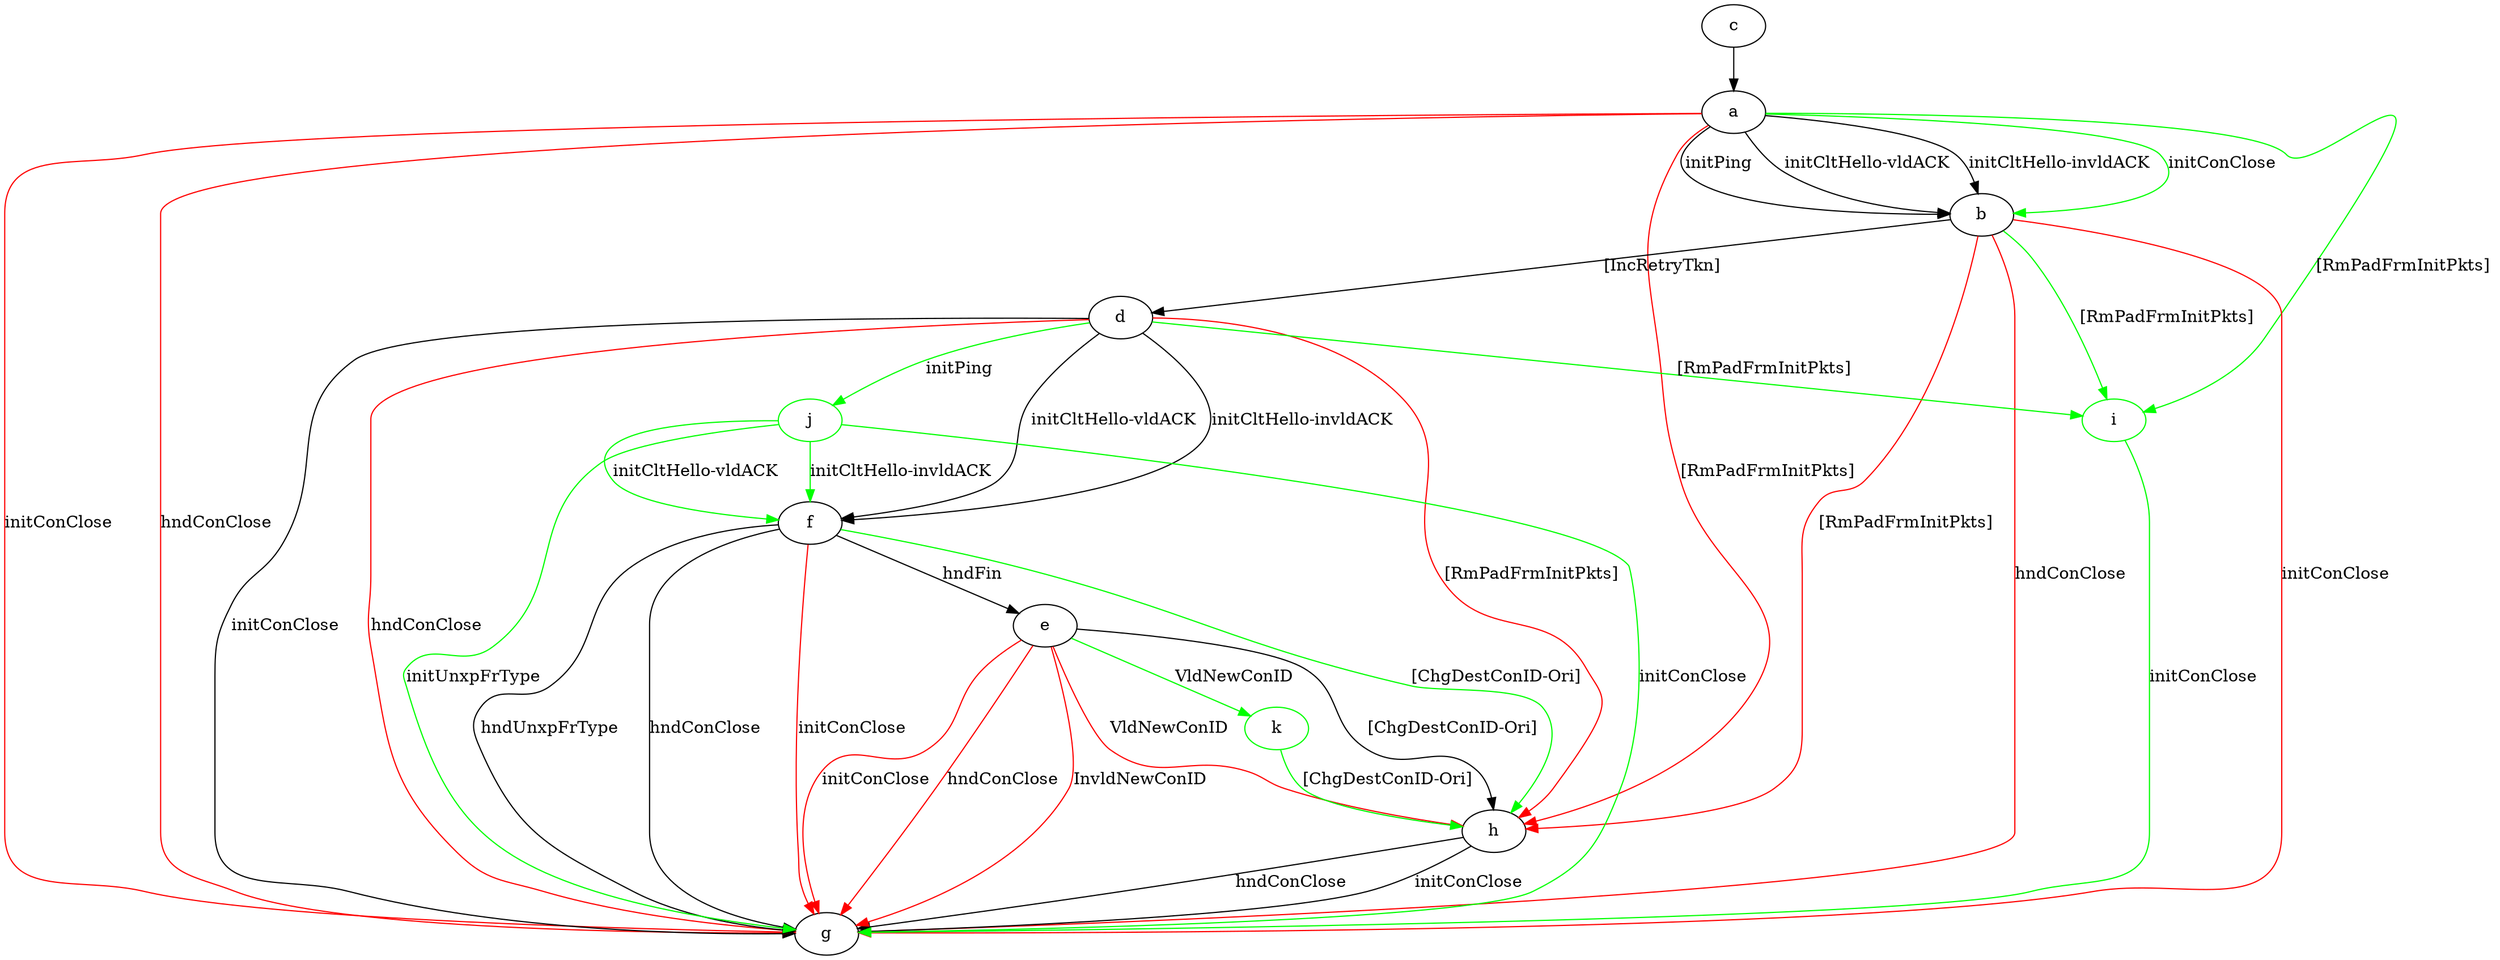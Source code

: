 digraph "" {
	a -> b	[key=0,
		label="initPing "];
	a -> b	[key=1,
		label="initCltHello-vldACK "];
	a -> b	[key=2,
		label="initCltHello-invldACK "];
	a -> b	[key=3,
		color=green,
		label="initConClose "];
	a -> g	[key=0,
		color=red,
		label="initConClose "];
	a -> g	[key=1,
		color=red,
		label="hndConClose "];
	a -> h	[key=0,
		color=red,
		label="[RmPadFrmInitPkts] "];
	i	[color=green];
	a -> i	[key=0,
		color=green,
		label="[RmPadFrmInitPkts] "];
	b -> d	[key=0,
		label="[IncRetryTkn] "];
	b -> g	[key=0,
		color=red,
		label="initConClose "];
	b -> g	[key=1,
		color=red,
		label="hndConClose "];
	b -> h	[key=0,
		color=red,
		label="[RmPadFrmInitPkts] "];
	b -> i	[key=0,
		color=green,
		label="[RmPadFrmInitPkts] "];
	c -> a	[key=0];
	d -> f	[key=0,
		label="initCltHello-vldACK "];
	d -> f	[key=1,
		label="initCltHello-invldACK "];
	d -> g	[key=0,
		label="initConClose "];
	d -> g	[key=1,
		color=red,
		label="hndConClose "];
	d -> h	[key=0,
		color=red,
		label="[RmPadFrmInitPkts] "];
	d -> i	[key=0,
		color=green,
		label="[RmPadFrmInitPkts] "];
	j	[color=green];
	d -> j	[key=0,
		color=green,
		label="initPing "];
	e -> g	[key=0,
		color=red,
		label="initConClose "];
	e -> g	[key=1,
		color=red,
		label="hndConClose "];
	e -> g	[key=2,
		color=red,
		label="InvldNewConID "];
	e -> h	[key=0,
		label="[ChgDestConID-Ori] "];
	e -> h	[key=1,
		color=red,
		label="VldNewConID "];
	k	[color=green];
	e -> k	[key=0,
		color=green,
		label="VldNewConID "];
	f -> e	[key=0,
		label="hndFin "];
	f -> g	[key=0,
		label="hndUnxpFrType "];
	f -> g	[key=1,
		label="hndConClose "];
	f -> g	[key=2,
		color=red,
		label="initConClose "];
	f -> h	[key=0,
		color=green,
		label="[ChgDestConID-Ori] "];
	h -> g	[key=0,
		label="initConClose "];
	h -> g	[key=1,
		label="hndConClose "];
	i -> g	[key=0,
		color=green,
		label="initConClose "];
	j -> f	[key=0,
		color=green,
		label="initCltHello-vldACK "];
	j -> f	[key=1,
		color=green,
		label="initCltHello-invldACK "];
	j -> g	[key=0,
		color=green,
		label="initConClose "];
	j -> g	[key=1,
		color=green,
		label="initUnxpFrType "];
	k -> h	[key=0,
		color=green,
		label="[ChgDestConID-Ori] "];
}
